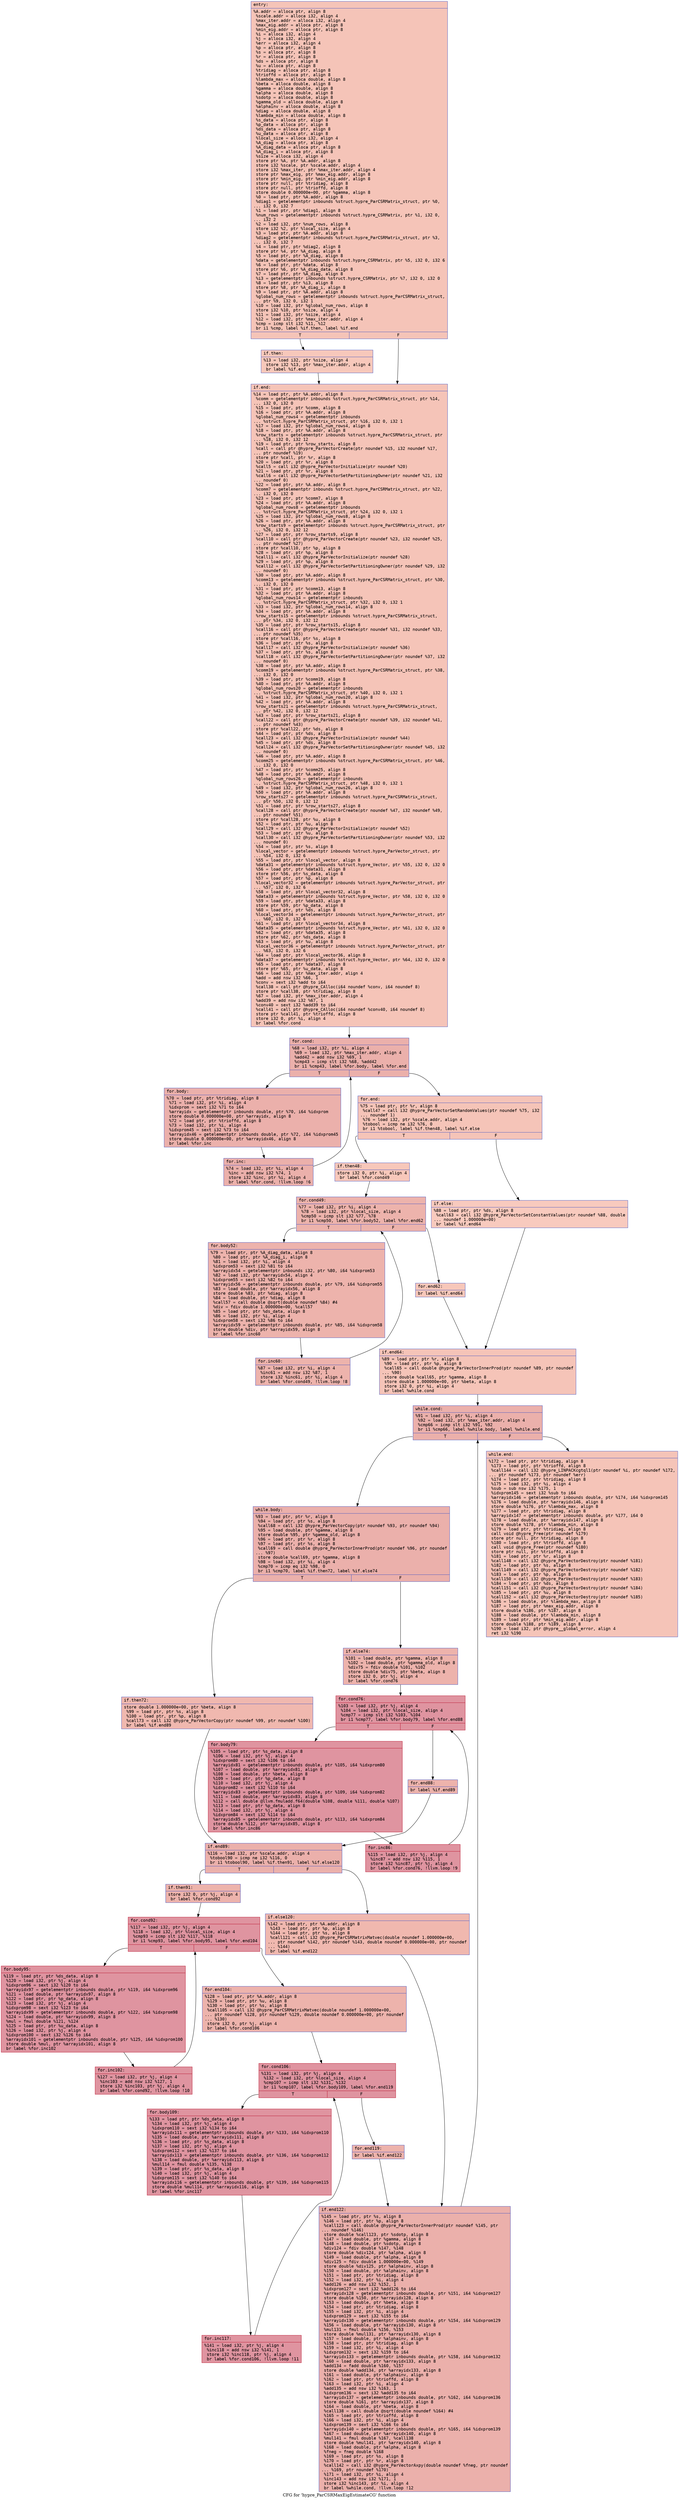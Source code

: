 digraph "CFG for 'hypre_ParCSRMaxEigEstimateCG' function" {
	label="CFG for 'hypre_ParCSRMaxEigEstimateCG' function";

	Node0x561a2f0280f0 [shape=record,color="#3d50c3ff", style=filled, fillcolor="#e97a5f70" fontname="Courier",label="{entry:\l|  %A.addr = alloca ptr, align 8\l  %scale.addr = alloca i32, align 4\l  %max_iter.addr = alloca i32, align 4\l  %max_eig.addr = alloca ptr, align 8\l  %min_eig.addr = alloca ptr, align 8\l  %i = alloca i32, align 4\l  %j = alloca i32, align 4\l  %err = alloca i32, align 4\l  %p = alloca ptr, align 8\l  %s = alloca ptr, align 8\l  %r = alloca ptr, align 8\l  %ds = alloca ptr, align 8\l  %u = alloca ptr, align 8\l  %tridiag = alloca ptr, align 8\l  %trioffd = alloca ptr, align 8\l  %lambda_max = alloca double, align 8\l  %beta = alloca double, align 8\l  %gamma = alloca double, align 8\l  %alpha = alloca double, align 8\l  %sdotp = alloca double, align 8\l  %gamma_old = alloca double, align 8\l  %alphainv = alloca double, align 8\l  %diag = alloca double, align 8\l  %lambda_min = alloca double, align 8\l  %s_data = alloca ptr, align 8\l  %p_data = alloca ptr, align 8\l  %ds_data = alloca ptr, align 8\l  %u_data = alloca ptr, align 8\l  %local_size = alloca i32, align 4\l  %A_diag = alloca ptr, align 8\l  %A_diag_data = alloca ptr, align 8\l  %A_diag_i = alloca ptr, align 8\l  %size = alloca i32, align 4\l  store ptr %A, ptr %A.addr, align 8\l  store i32 %scale, ptr %scale.addr, align 4\l  store i32 %max_iter, ptr %max_iter.addr, align 4\l  store ptr %max_eig, ptr %max_eig.addr, align 8\l  store ptr %min_eig, ptr %min_eig.addr, align 8\l  store ptr null, ptr %tridiag, align 8\l  store ptr null, ptr %trioffd, align 8\l  store double 0.000000e+00, ptr %gamma, align 8\l  %0 = load ptr, ptr %A.addr, align 8\l  %diag1 = getelementptr inbounds %struct.hypre_ParCSRMatrix_struct, ptr %0,\l... i32 0, i32 7\l  %1 = load ptr, ptr %diag1, align 8\l  %num_rows = getelementptr inbounds %struct.hypre_CSRMatrix, ptr %1, i32 0,\l... i32 2\l  %2 = load i32, ptr %num_rows, align 8\l  store i32 %2, ptr %local_size, align 4\l  %3 = load ptr, ptr %A.addr, align 8\l  %diag2 = getelementptr inbounds %struct.hypre_ParCSRMatrix_struct, ptr %3,\l... i32 0, i32 7\l  %4 = load ptr, ptr %diag2, align 8\l  store ptr %4, ptr %A_diag, align 8\l  %5 = load ptr, ptr %A_diag, align 8\l  %data = getelementptr inbounds %struct.hypre_CSRMatrix, ptr %5, i32 0, i32 6\l  %6 = load ptr, ptr %data, align 8\l  store ptr %6, ptr %A_diag_data, align 8\l  %7 = load ptr, ptr %A_diag, align 8\l  %i3 = getelementptr inbounds %struct.hypre_CSRMatrix, ptr %7, i32 0, i32 0\l  %8 = load ptr, ptr %i3, align 8\l  store ptr %8, ptr %A_diag_i, align 8\l  %9 = load ptr, ptr %A.addr, align 8\l  %global_num_rows = getelementptr inbounds %struct.hypre_ParCSRMatrix_struct,\l... ptr %9, i32 0, i32 1\l  %10 = load i32, ptr %global_num_rows, align 8\l  store i32 %10, ptr %size, align 4\l  %11 = load i32, ptr %size, align 4\l  %12 = load i32, ptr %max_iter.addr, align 4\l  %cmp = icmp slt i32 %11, %12\l  br i1 %cmp, label %if.then, label %if.end\l|{<s0>T|<s1>F}}"];
	Node0x561a2f0280f0:s0 -> Node0x561a2f02e9c0[tooltip="entry -> if.then\nProbability 50.00%" ];
	Node0x561a2f0280f0:s1 -> Node0x561a2f02ea30[tooltip="entry -> if.end\nProbability 50.00%" ];
	Node0x561a2f02e9c0 [shape=record,color="#3d50c3ff", style=filled, fillcolor="#ed836670" fontname="Courier",label="{if.then:\l|  %13 = load i32, ptr %size, align 4\l  store i32 %13, ptr %max_iter.addr, align 4\l  br label %if.end\l}"];
	Node0x561a2f02e9c0 -> Node0x561a2f02ea30[tooltip="if.then -> if.end\nProbability 100.00%" ];
	Node0x561a2f02ea30 [shape=record,color="#3d50c3ff", style=filled, fillcolor="#e97a5f70" fontname="Courier",label="{if.end:\l|  %14 = load ptr, ptr %A.addr, align 8\l  %comm = getelementptr inbounds %struct.hypre_ParCSRMatrix_struct, ptr %14,\l... i32 0, i32 0\l  %15 = load ptr, ptr %comm, align 8\l  %16 = load ptr, ptr %A.addr, align 8\l  %global_num_rows4 = getelementptr inbounds\l... %struct.hypre_ParCSRMatrix_struct, ptr %16, i32 0, i32 1\l  %17 = load i32, ptr %global_num_rows4, align 8\l  %18 = load ptr, ptr %A.addr, align 8\l  %row_starts = getelementptr inbounds %struct.hypre_ParCSRMatrix_struct, ptr\l... %18, i32 0, i32 12\l  %19 = load ptr, ptr %row_starts, align 8\l  %call = call ptr @hypre_ParVectorCreate(ptr noundef %15, i32 noundef %17,\l... ptr noundef %19)\l  store ptr %call, ptr %r, align 8\l  %20 = load ptr, ptr %r, align 8\l  %call5 = call i32 @hypre_ParVectorInitialize(ptr noundef %20)\l  %21 = load ptr, ptr %r, align 8\l  %call6 = call i32 @hypre_ParVectorSetPartitioningOwner(ptr noundef %21, i32\l... noundef 0)\l  %22 = load ptr, ptr %A.addr, align 8\l  %comm7 = getelementptr inbounds %struct.hypre_ParCSRMatrix_struct, ptr %22,\l... i32 0, i32 0\l  %23 = load ptr, ptr %comm7, align 8\l  %24 = load ptr, ptr %A.addr, align 8\l  %global_num_rows8 = getelementptr inbounds\l... %struct.hypre_ParCSRMatrix_struct, ptr %24, i32 0, i32 1\l  %25 = load i32, ptr %global_num_rows8, align 8\l  %26 = load ptr, ptr %A.addr, align 8\l  %row_starts9 = getelementptr inbounds %struct.hypre_ParCSRMatrix_struct, ptr\l... %26, i32 0, i32 12\l  %27 = load ptr, ptr %row_starts9, align 8\l  %call10 = call ptr @hypre_ParVectorCreate(ptr noundef %23, i32 noundef %25,\l... ptr noundef %27)\l  store ptr %call10, ptr %p, align 8\l  %28 = load ptr, ptr %p, align 8\l  %call11 = call i32 @hypre_ParVectorInitialize(ptr noundef %28)\l  %29 = load ptr, ptr %p, align 8\l  %call12 = call i32 @hypre_ParVectorSetPartitioningOwner(ptr noundef %29, i32\l... noundef 0)\l  %30 = load ptr, ptr %A.addr, align 8\l  %comm13 = getelementptr inbounds %struct.hypre_ParCSRMatrix_struct, ptr %30,\l... i32 0, i32 0\l  %31 = load ptr, ptr %comm13, align 8\l  %32 = load ptr, ptr %A.addr, align 8\l  %global_num_rows14 = getelementptr inbounds\l... %struct.hypre_ParCSRMatrix_struct, ptr %32, i32 0, i32 1\l  %33 = load i32, ptr %global_num_rows14, align 8\l  %34 = load ptr, ptr %A.addr, align 8\l  %row_starts15 = getelementptr inbounds %struct.hypre_ParCSRMatrix_struct,\l... ptr %34, i32 0, i32 12\l  %35 = load ptr, ptr %row_starts15, align 8\l  %call16 = call ptr @hypre_ParVectorCreate(ptr noundef %31, i32 noundef %33,\l... ptr noundef %35)\l  store ptr %call16, ptr %s, align 8\l  %36 = load ptr, ptr %s, align 8\l  %call17 = call i32 @hypre_ParVectorInitialize(ptr noundef %36)\l  %37 = load ptr, ptr %s, align 8\l  %call18 = call i32 @hypre_ParVectorSetPartitioningOwner(ptr noundef %37, i32\l... noundef 0)\l  %38 = load ptr, ptr %A.addr, align 8\l  %comm19 = getelementptr inbounds %struct.hypre_ParCSRMatrix_struct, ptr %38,\l... i32 0, i32 0\l  %39 = load ptr, ptr %comm19, align 8\l  %40 = load ptr, ptr %A.addr, align 8\l  %global_num_rows20 = getelementptr inbounds\l... %struct.hypre_ParCSRMatrix_struct, ptr %40, i32 0, i32 1\l  %41 = load i32, ptr %global_num_rows20, align 8\l  %42 = load ptr, ptr %A.addr, align 8\l  %row_starts21 = getelementptr inbounds %struct.hypre_ParCSRMatrix_struct,\l... ptr %42, i32 0, i32 12\l  %43 = load ptr, ptr %row_starts21, align 8\l  %call22 = call ptr @hypre_ParVectorCreate(ptr noundef %39, i32 noundef %41,\l... ptr noundef %43)\l  store ptr %call22, ptr %ds, align 8\l  %44 = load ptr, ptr %ds, align 8\l  %call23 = call i32 @hypre_ParVectorInitialize(ptr noundef %44)\l  %45 = load ptr, ptr %ds, align 8\l  %call24 = call i32 @hypre_ParVectorSetPartitioningOwner(ptr noundef %45, i32\l... noundef 0)\l  %46 = load ptr, ptr %A.addr, align 8\l  %comm25 = getelementptr inbounds %struct.hypre_ParCSRMatrix_struct, ptr %46,\l... i32 0, i32 0\l  %47 = load ptr, ptr %comm25, align 8\l  %48 = load ptr, ptr %A.addr, align 8\l  %global_num_rows26 = getelementptr inbounds\l... %struct.hypre_ParCSRMatrix_struct, ptr %48, i32 0, i32 1\l  %49 = load i32, ptr %global_num_rows26, align 8\l  %50 = load ptr, ptr %A.addr, align 8\l  %row_starts27 = getelementptr inbounds %struct.hypre_ParCSRMatrix_struct,\l... ptr %50, i32 0, i32 12\l  %51 = load ptr, ptr %row_starts27, align 8\l  %call28 = call ptr @hypre_ParVectorCreate(ptr noundef %47, i32 noundef %49,\l... ptr noundef %51)\l  store ptr %call28, ptr %u, align 8\l  %52 = load ptr, ptr %u, align 8\l  %call29 = call i32 @hypre_ParVectorInitialize(ptr noundef %52)\l  %53 = load ptr, ptr %u, align 8\l  %call30 = call i32 @hypre_ParVectorSetPartitioningOwner(ptr noundef %53, i32\l... noundef 0)\l  %54 = load ptr, ptr %s, align 8\l  %local_vector = getelementptr inbounds %struct.hypre_ParVector_struct, ptr\l... %54, i32 0, i32 6\l  %55 = load ptr, ptr %local_vector, align 8\l  %data31 = getelementptr inbounds %struct.hypre_Vector, ptr %55, i32 0, i32 0\l  %56 = load ptr, ptr %data31, align 8\l  store ptr %56, ptr %s_data, align 8\l  %57 = load ptr, ptr %p, align 8\l  %local_vector32 = getelementptr inbounds %struct.hypre_ParVector_struct, ptr\l... %57, i32 0, i32 6\l  %58 = load ptr, ptr %local_vector32, align 8\l  %data33 = getelementptr inbounds %struct.hypre_Vector, ptr %58, i32 0, i32 0\l  %59 = load ptr, ptr %data33, align 8\l  store ptr %59, ptr %p_data, align 8\l  %60 = load ptr, ptr %ds, align 8\l  %local_vector34 = getelementptr inbounds %struct.hypre_ParVector_struct, ptr\l... %60, i32 0, i32 6\l  %61 = load ptr, ptr %local_vector34, align 8\l  %data35 = getelementptr inbounds %struct.hypre_Vector, ptr %61, i32 0, i32 0\l  %62 = load ptr, ptr %data35, align 8\l  store ptr %62, ptr %ds_data, align 8\l  %63 = load ptr, ptr %u, align 8\l  %local_vector36 = getelementptr inbounds %struct.hypre_ParVector_struct, ptr\l... %63, i32 0, i32 6\l  %64 = load ptr, ptr %local_vector36, align 8\l  %data37 = getelementptr inbounds %struct.hypre_Vector, ptr %64, i32 0, i32 0\l  %65 = load ptr, ptr %data37, align 8\l  store ptr %65, ptr %u_data, align 8\l  %66 = load i32, ptr %max_iter.addr, align 4\l  %add = add nsw i32 %66, 1\l  %conv = sext i32 %add to i64\l  %call38 = call ptr @hypre_CAlloc(i64 noundef %conv, i64 noundef 8)\l  store ptr %call38, ptr %tridiag, align 8\l  %67 = load i32, ptr %max_iter.addr, align 4\l  %add39 = add nsw i32 %67, 1\l  %conv40 = sext i32 %add39 to i64\l  %call41 = call ptr @hypre_CAlloc(i64 noundef %conv40, i64 noundef 8)\l  store ptr %call41, ptr %trioffd, align 8\l  store i32 0, ptr %i, align 4\l  br label %for.cond\l}"];
	Node0x561a2f02ea30 -> Node0x561a2f02aed0[tooltip="if.end -> for.cond\nProbability 100.00%" ];
	Node0x561a2f02aed0 [shape=record,color="#3d50c3ff", style=filled, fillcolor="#d24b4070" fontname="Courier",label="{for.cond:\l|  %68 = load i32, ptr %i, align 4\l  %69 = load i32, ptr %max_iter.addr, align 4\l  %add42 = add nsw i32 %69, 1\l  %cmp43 = icmp slt i32 %68, %add42\l  br i1 %cmp43, label %for.body, label %for.end\l|{<s0>T|<s1>F}}"];
	Node0x561a2f02aed0:s0 -> Node0x561a2f02b200[tooltip="for.cond -> for.body\nProbability 96.88%" ];
	Node0x561a2f02aed0:s1 -> Node0x561a2f02b250[tooltip="for.cond -> for.end\nProbability 3.12%" ];
	Node0x561a2f02b200 [shape=record,color="#3d50c3ff", style=filled, fillcolor="#d24b4070" fontname="Courier",label="{for.body:\l|  %70 = load ptr, ptr %tridiag, align 8\l  %71 = load i32, ptr %i, align 4\l  %idxprom = sext i32 %71 to i64\l  %arrayidx = getelementptr inbounds double, ptr %70, i64 %idxprom\l  store double 0.000000e+00, ptr %arrayidx, align 8\l  %72 = load ptr, ptr %trioffd, align 8\l  %73 = load i32, ptr %i, align 4\l  %idxprom45 = sext i32 %73 to i64\l  %arrayidx46 = getelementptr inbounds double, ptr %72, i64 %idxprom45\l  store double 0.000000e+00, ptr %arrayidx46, align 8\l  br label %for.inc\l}"];
	Node0x561a2f02b200 -> Node0x561a2f02b430[tooltip="for.body -> for.inc\nProbability 100.00%" ];
	Node0x561a2f02b430 [shape=record,color="#3d50c3ff", style=filled, fillcolor="#d24b4070" fontname="Courier",label="{for.inc:\l|  %74 = load i32, ptr %i, align 4\l  %inc = add nsw i32 %74, 1\l  store i32 %inc, ptr %i, align 4\l  br label %for.cond, !llvm.loop !6\l}"];
	Node0x561a2f02b430 -> Node0x561a2f02aed0[tooltip="for.inc -> for.cond\nProbability 100.00%" ];
	Node0x561a2f02b250 [shape=record,color="#3d50c3ff", style=filled, fillcolor="#e97a5f70" fontname="Courier",label="{for.end:\l|  %75 = load ptr, ptr %r, align 8\l  %call47 = call i32 @hypre_ParVectorSetRandomValues(ptr noundef %75, i32\l... noundef 1)\l  %76 = load i32, ptr %scale.addr, align 4\l  %tobool = icmp ne i32 %76, 0\l  br i1 %tobool, label %if.then48, label %if.else\l|{<s0>T|<s1>F}}"];
	Node0x561a2f02b250:s0 -> Node0x561a2f037240[tooltip="for.end -> if.then48\nProbability 62.50%" ];
	Node0x561a2f02b250:s1 -> Node0x561a2f037290[tooltip="for.end -> if.else\nProbability 37.50%" ];
	Node0x561a2f037240 [shape=record,color="#3d50c3ff", style=filled, fillcolor="#ec7f6370" fontname="Courier",label="{if.then48:\l|  store i32 0, ptr %i, align 4\l  br label %for.cond49\l}"];
	Node0x561a2f037240 -> Node0x561a2f037490[tooltip="if.then48 -> for.cond49\nProbability 100.00%" ];
	Node0x561a2f037490 [shape=record,color="#3d50c3ff", style=filled, fillcolor="#d6524470" fontname="Courier",label="{for.cond49:\l|  %77 = load i32, ptr %i, align 4\l  %78 = load i32, ptr %local_size, align 4\l  %cmp50 = icmp slt i32 %77, %78\l  br i1 %cmp50, label %for.body52, label %for.end62\l|{<s0>T|<s1>F}}"];
	Node0x561a2f037490:s0 -> Node0x561a2f037710[tooltip="for.cond49 -> for.body52\nProbability 96.88%" ];
	Node0x561a2f037490:s1 -> Node0x561a2f037790[tooltip="for.cond49 -> for.end62\nProbability 3.12%" ];
	Node0x561a2f037710 [shape=record,color="#3d50c3ff", style=filled, fillcolor="#d6524470" fontname="Courier",label="{for.body52:\l|  %79 = load ptr, ptr %A_diag_data, align 8\l  %80 = load ptr, ptr %A_diag_i, align 8\l  %81 = load i32, ptr %i, align 4\l  %idxprom53 = sext i32 %81 to i64\l  %arrayidx54 = getelementptr inbounds i32, ptr %80, i64 %idxprom53\l  %82 = load i32, ptr %arrayidx54, align 4\l  %idxprom55 = sext i32 %82 to i64\l  %arrayidx56 = getelementptr inbounds double, ptr %79, i64 %idxprom55\l  %83 = load double, ptr %arrayidx56, align 8\l  store double %83, ptr %diag, align 8\l  %84 = load double, ptr %diag, align 8\l  %call57 = call double @sqrt(double noundef %84) #4\l  %div = fdiv double 1.000000e+00, %call57\l  %85 = load ptr, ptr %ds_data, align 8\l  %86 = load i32, ptr %i, align 4\l  %idxprom58 = sext i32 %86 to i64\l  %arrayidx59 = getelementptr inbounds double, ptr %85, i64 %idxprom58\l  store double %div, ptr %arrayidx59, align 8\l  br label %for.inc60\l}"];
	Node0x561a2f037710 -> Node0x561a2f038550[tooltip="for.body52 -> for.inc60\nProbability 100.00%" ];
	Node0x561a2f038550 [shape=record,color="#3d50c3ff", style=filled, fillcolor="#d6524470" fontname="Courier",label="{for.inc60:\l|  %87 = load i32, ptr %i, align 4\l  %inc61 = add nsw i32 %87, 1\l  store i32 %inc61, ptr %i, align 4\l  br label %for.cond49, !llvm.loop !8\l}"];
	Node0x561a2f038550 -> Node0x561a2f037490[tooltip="for.inc60 -> for.cond49\nProbability 100.00%" ];
	Node0x561a2f037790 [shape=record,color="#3d50c3ff", style=filled, fillcolor="#ec7f6370" fontname="Courier",label="{for.end62:\l|  br label %if.end64\l}"];
	Node0x561a2f037790 -> Node0x561a2f038a30[tooltip="for.end62 -> if.end64\nProbability 100.00%" ];
	Node0x561a2f037290 [shape=record,color="#3d50c3ff", style=filled, fillcolor="#ef886b70" fontname="Courier",label="{if.else:\l|  %88 = load ptr, ptr %ds, align 8\l  %call63 = call i32 @hypre_ParVectorSetConstantValues(ptr noundef %88, double\l... noundef 1.000000e+00)\l  br label %if.end64\l}"];
	Node0x561a2f037290 -> Node0x561a2f038a30[tooltip="if.else -> if.end64\nProbability 100.00%" ];
	Node0x561a2f038a30 [shape=record,color="#3d50c3ff", style=filled, fillcolor="#e97a5f70" fontname="Courier",label="{if.end64:\l|  %89 = load ptr, ptr %r, align 8\l  %90 = load ptr, ptr %p, align 8\l  %call65 = call double @hypre_ParVectorInnerProd(ptr noundef %89, ptr noundef\l... %90)\l  store double %call65, ptr %gamma, align 8\l  store double 1.000000e+00, ptr %beta, align 8\l  store i32 0, ptr %i, align 4\l  br label %while.cond\l}"];
	Node0x561a2f038a30 -> Node0x561a2f039300[tooltip="if.end64 -> while.cond\nProbability 100.00%" ];
	Node0x561a2f039300 [shape=record,color="#3d50c3ff", style=filled, fillcolor="#d24b4070" fontname="Courier",label="{while.cond:\l|  %91 = load i32, ptr %i, align 4\l  %92 = load i32, ptr %max_iter.addr, align 4\l  %cmp66 = icmp slt i32 %91, %92\l  br i1 %cmp66, label %while.body, label %while.end\l|{<s0>T|<s1>F}}"];
	Node0x561a2f039300:s0 -> Node0x561a2f039550[tooltip="while.cond -> while.body\nProbability 96.88%" ];
	Node0x561a2f039300:s1 -> Node0x561a2f0395d0[tooltip="while.cond -> while.end\nProbability 3.12%" ];
	Node0x561a2f039550 [shape=record,color="#3d50c3ff", style=filled, fillcolor="#d24b4070" fontname="Courier",label="{while.body:\l|  %93 = load ptr, ptr %r, align 8\l  %94 = load ptr, ptr %s, align 8\l  %call68 = call i32 @hypre_ParVectorCopy(ptr noundef %93, ptr noundef %94)\l  %95 = load double, ptr %gamma, align 8\l  store double %95, ptr %gamma_old, align 8\l  %96 = load ptr, ptr %r, align 8\l  %97 = load ptr, ptr %s, align 8\l  %call69 = call double @hypre_ParVectorInnerProd(ptr noundef %96, ptr noundef\l... %97)\l  store double %call69, ptr %gamma, align 8\l  %98 = load i32, ptr %i, align 4\l  %cmp70 = icmp eq i32 %98, 0\l  br i1 %cmp70, label %if.then72, label %if.else74\l|{<s0>T|<s1>F}}"];
	Node0x561a2f039550:s0 -> Node0x561a2f032480[tooltip="while.body -> if.then72\nProbability 37.50%" ];
	Node0x561a2f039550:s1 -> Node0x561a2f032530[tooltip="while.body -> if.else74\nProbability 62.50%" ];
	Node0x561a2f032480 [shape=record,color="#3d50c3ff", style=filled, fillcolor="#dc5d4a70" fontname="Courier",label="{if.then72:\l|  store double 1.000000e+00, ptr %beta, align 8\l  %99 = load ptr, ptr %s, align 8\l  %100 = load ptr, ptr %p, align 8\l  %call73 = call i32 @hypre_ParVectorCopy(ptr noundef %99, ptr noundef %100)\l  br label %if.end89\l}"];
	Node0x561a2f032480 -> Node0x561a2f03ad30[tooltip="if.then72 -> if.end89\nProbability 100.00%" ];
	Node0x561a2f032530 [shape=record,color="#3d50c3ff", style=filled, fillcolor="#d6524470" fontname="Courier",label="{if.else74:\l|  %101 = load double, ptr %gamma, align 8\l  %102 = load double, ptr %gamma_old, align 8\l  %div75 = fdiv double %101, %102\l  store double %div75, ptr %beta, align 8\l  store i32 0, ptr %j, align 4\l  br label %for.cond76\l}"];
	Node0x561a2f032530 -> Node0x561a2f03b0c0[tooltip="if.else74 -> for.cond76\nProbability 100.00%" ];
	Node0x561a2f03b0c0 [shape=record,color="#b70d28ff", style=filled, fillcolor="#b70d2870" fontname="Courier",label="{for.cond76:\l|  %103 = load i32, ptr %j, align 4\l  %104 = load i32, ptr %local_size, align 4\l  %cmp77 = icmp slt i32 %103, %104\l  br i1 %cmp77, label %for.body79, label %for.end88\l|{<s0>T|<s1>F}}"];
	Node0x561a2f03b0c0:s0 -> Node0x561a2f03b310[tooltip="for.cond76 -> for.body79\nProbability 96.88%" ];
	Node0x561a2f03b0c0:s1 -> Node0x561a2f03b390[tooltip="for.cond76 -> for.end88\nProbability 3.12%" ];
	Node0x561a2f03b310 [shape=record,color="#b70d28ff", style=filled, fillcolor="#b70d2870" fontname="Courier",label="{for.body79:\l|  %105 = load ptr, ptr %s_data, align 8\l  %106 = load i32, ptr %j, align 4\l  %idxprom80 = sext i32 %106 to i64\l  %arrayidx81 = getelementptr inbounds double, ptr %105, i64 %idxprom80\l  %107 = load double, ptr %arrayidx81, align 8\l  %108 = load double, ptr %beta, align 8\l  %109 = load ptr, ptr %p_data, align 8\l  %110 = load i32, ptr %j, align 4\l  %idxprom82 = sext i32 %110 to i64\l  %arrayidx83 = getelementptr inbounds double, ptr %109, i64 %idxprom82\l  %111 = load double, ptr %arrayidx83, align 8\l  %112 = call double @llvm.fmuladd.f64(double %108, double %111, double %107)\l  %113 = load ptr, ptr %p_data, align 8\l  %114 = load i32, ptr %j, align 4\l  %idxprom84 = sext i32 %114 to i64\l  %arrayidx85 = getelementptr inbounds double, ptr %113, i64 %idxprom84\l  store double %112, ptr %arrayidx85, align 8\l  br label %for.inc86\l}"];
	Node0x561a2f03b310 -> Node0x561a2f03c080[tooltip="for.body79 -> for.inc86\nProbability 100.00%" ];
	Node0x561a2f03c080 [shape=record,color="#b70d28ff", style=filled, fillcolor="#b70d2870" fontname="Courier",label="{for.inc86:\l|  %115 = load i32, ptr %j, align 4\l  %inc87 = add nsw i32 %115, 1\l  store i32 %inc87, ptr %j, align 4\l  br label %for.cond76, !llvm.loop !9\l}"];
	Node0x561a2f03c080 -> Node0x561a2f03b0c0[tooltip="for.inc86 -> for.cond76\nProbability 100.00%" ];
	Node0x561a2f03b390 [shape=record,color="#3d50c3ff", style=filled, fillcolor="#d6524470" fontname="Courier",label="{for.end88:\l|  br label %if.end89\l}"];
	Node0x561a2f03b390 -> Node0x561a2f03ad30[tooltip="for.end88 -> if.end89\nProbability 100.00%" ];
	Node0x561a2f03ad30 [shape=record,color="#3d50c3ff", style=filled, fillcolor="#d24b4070" fontname="Courier",label="{if.end89:\l|  %116 = load i32, ptr %scale.addr, align 4\l  %tobool90 = icmp ne i32 %116, 0\l  br i1 %tobool90, label %if.then91, label %if.else120\l|{<s0>T|<s1>F}}"];
	Node0x561a2f03ad30:s0 -> Node0x561a2f03c6f0[tooltip="if.end89 -> if.then91\nProbability 62.50%" ];
	Node0x561a2f03ad30:s1 -> Node0x561a2f03c770[tooltip="if.end89 -> if.else120\nProbability 37.50%" ];
	Node0x561a2f03c6f0 [shape=record,color="#3d50c3ff", style=filled, fillcolor="#d6524470" fontname="Courier",label="{if.then91:\l|  store i32 0, ptr %j, align 4\l  br label %for.cond92\l}"];
	Node0x561a2f03c6f0 -> Node0x561a2f03c940[tooltip="if.then91 -> for.cond92\nProbability 100.00%" ];
	Node0x561a2f03c940 [shape=record,color="#b70d28ff", style=filled, fillcolor="#b70d2870" fontname="Courier",label="{for.cond92:\l|  %117 = load i32, ptr %j, align 4\l  %118 = load i32, ptr %local_size, align 4\l  %cmp93 = icmp slt i32 %117, %118\l  br i1 %cmp93, label %for.body95, label %for.end104\l|{<s0>T|<s1>F}}"];
	Node0x561a2f03c940:s0 -> Node0x561a2f03cbe0[tooltip="for.cond92 -> for.body95\nProbability 96.88%" ];
	Node0x561a2f03c940:s1 -> Node0x561a2f03cc60[tooltip="for.cond92 -> for.end104\nProbability 3.12%" ];
	Node0x561a2f03cbe0 [shape=record,color="#b70d28ff", style=filled, fillcolor="#b70d2870" fontname="Courier",label="{for.body95:\l|  %119 = load ptr, ptr %ds_data, align 8\l  %120 = load i32, ptr %j, align 4\l  %idxprom96 = sext i32 %120 to i64\l  %arrayidx97 = getelementptr inbounds double, ptr %119, i64 %idxprom96\l  %121 = load double, ptr %arrayidx97, align 8\l  %122 = load ptr, ptr %p_data, align 8\l  %123 = load i32, ptr %j, align 4\l  %idxprom98 = sext i32 %123 to i64\l  %arrayidx99 = getelementptr inbounds double, ptr %122, i64 %idxprom98\l  %124 = load double, ptr %arrayidx99, align 8\l  %mul = fmul double %121, %124\l  %125 = load ptr, ptr %u_data, align 8\l  %126 = load i32, ptr %j, align 4\l  %idxprom100 = sext i32 %126 to i64\l  %arrayidx101 = getelementptr inbounds double, ptr %125, i64 %idxprom100\l  store double %mul, ptr %arrayidx101, align 8\l  br label %for.inc102\l}"];
	Node0x561a2f03cbe0 -> Node0x561a2f03d730[tooltip="for.body95 -> for.inc102\nProbability 100.00%" ];
	Node0x561a2f03d730 [shape=record,color="#b70d28ff", style=filled, fillcolor="#b70d2870" fontname="Courier",label="{for.inc102:\l|  %127 = load i32, ptr %j, align 4\l  %inc103 = add nsw i32 %127, 1\l  store i32 %inc103, ptr %j, align 4\l  br label %for.cond92, !llvm.loop !10\l}"];
	Node0x561a2f03d730 -> Node0x561a2f03c940[tooltip="for.inc102 -> for.cond92\nProbability 100.00%" ];
	Node0x561a2f03cc60 [shape=record,color="#3d50c3ff", style=filled, fillcolor="#d6524470" fontname="Courier",label="{for.end104:\l|  %128 = load ptr, ptr %A.addr, align 8\l  %129 = load ptr, ptr %u, align 8\l  %130 = load ptr, ptr %s, align 8\l  %call105 = call i32 @hypre_ParCSRMatrixMatvec(double noundef 1.000000e+00,\l... ptr noundef %128, ptr noundef %129, double noundef 0.000000e+00, ptr noundef\l... %130)\l  store i32 0, ptr %j, align 4\l  br label %for.cond106\l}"];
	Node0x561a2f03cc60 -> Node0x561a2f03df40[tooltip="for.end104 -> for.cond106\nProbability 100.00%" ];
	Node0x561a2f03df40 [shape=record,color="#b70d28ff", style=filled, fillcolor="#b70d2870" fontname="Courier",label="{for.cond106:\l|  %131 = load i32, ptr %j, align 4\l  %132 = load i32, ptr %local_size, align 4\l  %cmp107 = icmp slt i32 %131, %132\l  br i1 %cmp107, label %for.body109, label %for.end119\l|{<s0>T|<s1>F}}"];
	Node0x561a2f03df40:s0 -> Node0x561a2f03e190[tooltip="for.cond106 -> for.body109\nProbability 96.88%" ];
	Node0x561a2f03df40:s1 -> Node0x561a2f03e210[tooltip="for.cond106 -> for.end119\nProbability 3.12%" ];
	Node0x561a2f03e190 [shape=record,color="#b70d28ff", style=filled, fillcolor="#b70d2870" fontname="Courier",label="{for.body109:\l|  %133 = load ptr, ptr %ds_data, align 8\l  %134 = load i32, ptr %j, align 4\l  %idxprom110 = sext i32 %134 to i64\l  %arrayidx111 = getelementptr inbounds double, ptr %133, i64 %idxprom110\l  %135 = load double, ptr %arrayidx111, align 8\l  %136 = load ptr, ptr %s_data, align 8\l  %137 = load i32, ptr %j, align 4\l  %idxprom112 = sext i32 %137 to i64\l  %arrayidx113 = getelementptr inbounds double, ptr %136, i64 %idxprom112\l  %138 = load double, ptr %arrayidx113, align 8\l  %mul114 = fmul double %135, %138\l  %139 = load ptr, ptr %s_data, align 8\l  %140 = load i32, ptr %j, align 4\l  %idxprom115 = sext i32 %140 to i64\l  %arrayidx116 = getelementptr inbounds double, ptr %139, i64 %idxprom115\l  store double %mul114, ptr %arrayidx116, align 8\l  br label %for.inc117\l}"];
	Node0x561a2f03e190 -> Node0x561a2f03ed40[tooltip="for.body109 -> for.inc117\nProbability 100.00%" ];
	Node0x561a2f03ed40 [shape=record,color="#b70d28ff", style=filled, fillcolor="#b70d2870" fontname="Courier",label="{for.inc117:\l|  %141 = load i32, ptr %j, align 4\l  %inc118 = add nsw i32 %141, 1\l  store i32 %inc118, ptr %j, align 4\l  br label %for.cond106, !llvm.loop !11\l}"];
	Node0x561a2f03ed40 -> Node0x561a2f03df40[tooltip="for.inc117 -> for.cond106\nProbability 100.00%" ];
	Node0x561a2f03e210 [shape=record,color="#3d50c3ff", style=filled, fillcolor="#d6524470" fontname="Courier",label="{for.end119:\l|  br label %if.end122\l}"];
	Node0x561a2f03e210 -> Node0x561a2f03f1c0[tooltip="for.end119 -> if.end122\nProbability 100.00%" ];
	Node0x561a2f03c770 [shape=record,color="#3d50c3ff", style=filled, fillcolor="#dc5d4a70" fontname="Courier",label="{if.else120:\l|  %142 = load ptr, ptr %A.addr, align 8\l  %143 = load ptr, ptr %p, align 8\l  %144 = load ptr, ptr %s, align 8\l  %call121 = call i32 @hypre_ParCSRMatrixMatvec(double noundef 1.000000e+00,\l... ptr noundef %142, ptr noundef %143, double noundef 0.000000e+00, ptr noundef\l... %144)\l  br label %if.end122\l}"];
	Node0x561a2f03c770 -> Node0x561a2f03f1c0[tooltip="if.else120 -> if.end122\nProbability 100.00%" ];
	Node0x561a2f03f1c0 [shape=record,color="#3d50c3ff", style=filled, fillcolor="#d24b4070" fontname="Courier",label="{if.end122:\l|  %145 = load ptr, ptr %s, align 8\l  %146 = load ptr, ptr %p, align 8\l  %call123 = call double @hypre_ParVectorInnerProd(ptr noundef %145, ptr\l... noundef %146)\l  store double %call123, ptr %sdotp, align 8\l  %147 = load double, ptr %gamma, align 8\l  %148 = load double, ptr %sdotp, align 8\l  %div124 = fdiv double %147, %148\l  store double %div124, ptr %alpha, align 8\l  %149 = load double, ptr %alpha, align 8\l  %div125 = fdiv double 1.000000e+00, %149\l  store double %div125, ptr %alphainv, align 8\l  %150 = load double, ptr %alphainv, align 8\l  %151 = load ptr, ptr %tridiag, align 8\l  %152 = load i32, ptr %i, align 4\l  %add126 = add nsw i32 %152, 1\l  %idxprom127 = sext i32 %add126 to i64\l  %arrayidx128 = getelementptr inbounds double, ptr %151, i64 %idxprom127\l  store double %150, ptr %arrayidx128, align 8\l  %153 = load double, ptr %beta, align 8\l  %154 = load ptr, ptr %tridiag, align 8\l  %155 = load i32, ptr %i, align 4\l  %idxprom129 = sext i32 %155 to i64\l  %arrayidx130 = getelementptr inbounds double, ptr %154, i64 %idxprom129\l  %156 = load double, ptr %arrayidx130, align 8\l  %mul131 = fmul double %156, %153\l  store double %mul131, ptr %arrayidx130, align 8\l  %157 = load double, ptr %alphainv, align 8\l  %158 = load ptr, ptr %tridiag, align 8\l  %159 = load i32, ptr %i, align 4\l  %idxprom132 = sext i32 %159 to i64\l  %arrayidx133 = getelementptr inbounds double, ptr %158, i64 %idxprom132\l  %160 = load double, ptr %arrayidx133, align 8\l  %add134 = fadd double %160, %157\l  store double %add134, ptr %arrayidx133, align 8\l  %161 = load double, ptr %alphainv, align 8\l  %162 = load ptr, ptr %trioffd, align 8\l  %163 = load i32, ptr %i, align 4\l  %add135 = add nsw i32 %163, 1\l  %idxprom136 = sext i32 %add135 to i64\l  %arrayidx137 = getelementptr inbounds double, ptr %162, i64 %idxprom136\l  store double %161, ptr %arrayidx137, align 8\l  %164 = load double, ptr %beta, align 8\l  %call138 = call double @sqrt(double noundef %164) #4\l  %165 = load ptr, ptr %trioffd, align 8\l  %166 = load i32, ptr %i, align 4\l  %idxprom139 = sext i32 %166 to i64\l  %arrayidx140 = getelementptr inbounds double, ptr %165, i64 %idxprom139\l  %167 = load double, ptr %arrayidx140, align 8\l  %mul141 = fmul double %167, %call138\l  store double %mul141, ptr %arrayidx140, align 8\l  %168 = load double, ptr %alpha, align 8\l  %fneg = fneg double %168\l  %169 = load ptr, ptr %s, align 8\l  %170 = load ptr, ptr %r, align 8\l  %call142 = call i32 @hypre_ParVectorAxpy(double noundef %fneg, ptr noundef\l... %169, ptr noundef %170)\l  %171 = load i32, ptr %i, align 4\l  %inc143 = add nsw i32 %171, 1\l  store i32 %inc143, ptr %i, align 4\l  br label %while.cond, !llvm.loop !12\l}"];
	Node0x561a2f03f1c0 -> Node0x561a2f039300[tooltip="if.end122 -> while.cond\nProbability 100.00%" ];
	Node0x561a2f0395d0 [shape=record,color="#3d50c3ff", style=filled, fillcolor="#e97a5f70" fontname="Courier",label="{while.end:\l|  %172 = load ptr, ptr %tridiag, align 8\l  %173 = load ptr, ptr %trioffd, align 8\l  %call144 = call i32 @hypre_LINPACKcgtql1(ptr noundef %i, ptr noundef %172,\l... ptr noundef %173, ptr noundef %err)\l  %174 = load ptr, ptr %tridiag, align 8\l  %175 = load i32, ptr %i, align 4\l  %sub = sub nsw i32 %175, 1\l  %idxprom145 = sext i32 %sub to i64\l  %arrayidx146 = getelementptr inbounds double, ptr %174, i64 %idxprom145\l  %176 = load double, ptr %arrayidx146, align 8\l  store double %176, ptr %lambda_max, align 8\l  %177 = load ptr, ptr %tridiag, align 8\l  %arrayidx147 = getelementptr inbounds double, ptr %177, i64 0\l  %178 = load double, ptr %arrayidx147, align 8\l  store double %178, ptr %lambda_min, align 8\l  %179 = load ptr, ptr %tridiag, align 8\l  call void @hypre_Free(ptr noundef %179)\l  store ptr null, ptr %tridiag, align 8\l  %180 = load ptr, ptr %trioffd, align 8\l  call void @hypre_Free(ptr noundef %180)\l  store ptr null, ptr %trioffd, align 8\l  %181 = load ptr, ptr %r, align 8\l  %call148 = call i32 @hypre_ParVectorDestroy(ptr noundef %181)\l  %182 = load ptr, ptr %s, align 8\l  %call149 = call i32 @hypre_ParVectorDestroy(ptr noundef %182)\l  %183 = load ptr, ptr %p, align 8\l  %call150 = call i32 @hypre_ParVectorDestroy(ptr noundef %183)\l  %184 = load ptr, ptr %ds, align 8\l  %call151 = call i32 @hypre_ParVectorDestroy(ptr noundef %184)\l  %185 = load ptr, ptr %u, align 8\l  %call152 = call i32 @hypre_ParVectorDestroy(ptr noundef %185)\l  %186 = load double, ptr %lambda_max, align 8\l  %187 = load ptr, ptr %max_eig.addr, align 8\l  store double %186, ptr %187, align 8\l  %188 = load double, ptr %lambda_min, align 8\l  %189 = load ptr, ptr %min_eig.addr, align 8\l  store double %188, ptr %189, align 8\l  %190 = load i32, ptr @hypre__global_error, align 4\l  ret i32 %190\l}"];
}
